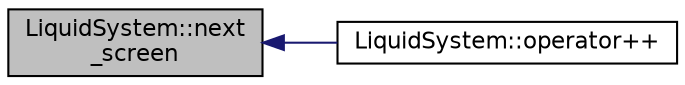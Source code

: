 digraph "LiquidSystem::next_screen"
{
  edge [fontname="Helvetica",fontsize="11",labelfontname="Helvetica",labelfontsize="11"];
  node [fontname="Helvetica",fontsize="11",shape=record];
  rankdir="LR";
  Node44 [label="LiquidSystem::next\l_screen",height=0.2,width=0.4,color="black", fillcolor="grey75", style="filled", fontcolor="black"];
  Node44 -> Node45 [dir="back",color="midnightblue",fontsize="11",style="solid",fontname="Helvetica"];
  Node45 [label="LiquidSystem::operator++",height=0.2,width=0.4,color="black", fillcolor="white", style="filled",URL="$class_liquid_system.html#a139b86202d2eb109a63ba630464d658a",tooltip="Switches to the next screen. "];
}
